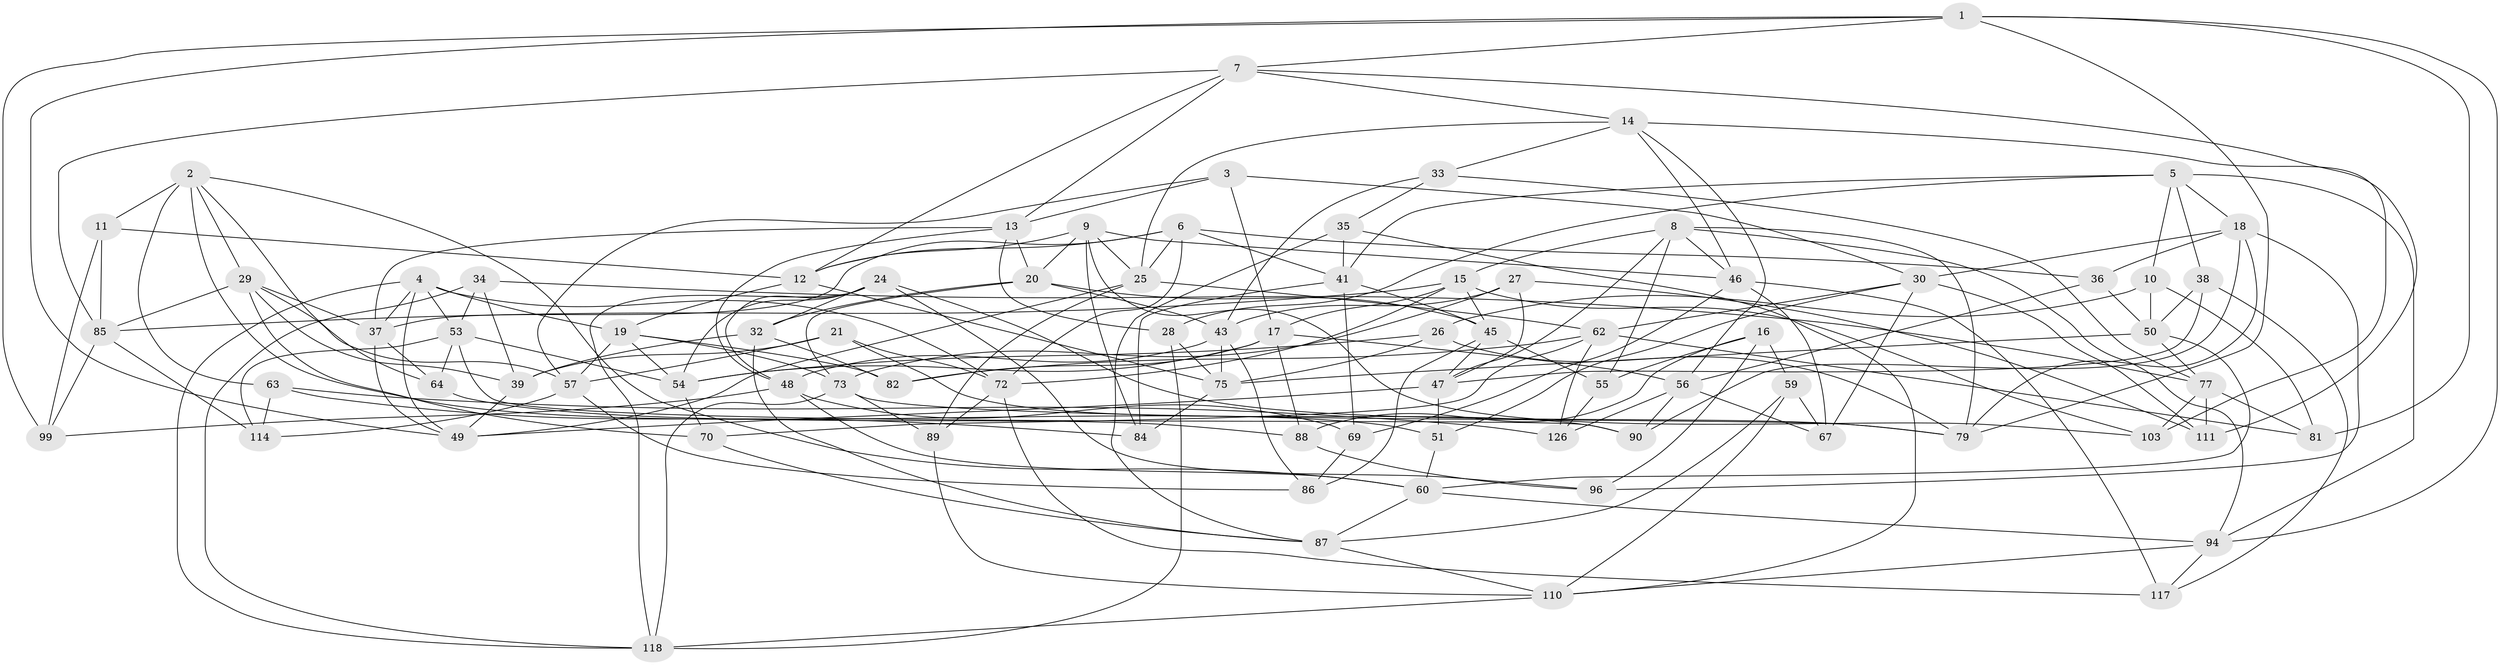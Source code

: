 // original degree distribution, {4: 1.0}
// Generated by graph-tools (version 1.1) at 2025/11/02/27/25 16:11:45]
// undirected, 82 vertices, 210 edges
graph export_dot {
graph [start="1"]
  node [color=gray90,style=filled];
  1 [super="+68"];
  2 [super="+61"];
  3;
  4 [super="+93"];
  5 [super="+44"];
  6 [super="+101"];
  7 [super="+42"];
  8 [super="+76"];
  9 [super="+71"];
  10;
  11;
  12 [super="+40"];
  13 [super="+98"];
  14 [super="+23"];
  15 [super="+22"];
  16;
  17 [super="+83"];
  18 [super="+109"];
  19 [super="+106"];
  20 [super="+127"];
  21;
  24 [super="+31"];
  25 [super="+122"];
  26;
  27;
  28;
  29 [super="+92"];
  30 [super="+58"];
  32 [super="+108"];
  33;
  34;
  35;
  36;
  37 [super="+52"];
  38;
  39 [super="+78"];
  41 [super="+66"];
  43 [super="+116"];
  45 [super="+113"];
  46 [super="+124"];
  47 [super="+97"];
  48 [super="+119"];
  49 [super="+115"];
  50 [super="+120"];
  51;
  53 [super="+104"];
  54 [super="+95"];
  55;
  56 [super="+105"];
  57 [super="+74"];
  59;
  60 [super="+91"];
  62 [super="+65"];
  63;
  64;
  67;
  69;
  70;
  72 [super="+80"];
  73 [super="+121"];
  75 [super="+102"];
  77 [super="+129"];
  79 [super="+112"];
  81;
  82;
  84;
  85 [super="+107"];
  86;
  87 [super="+100"];
  88;
  89;
  90;
  94 [super="+123"];
  96;
  99;
  103;
  110 [super="+125"];
  111;
  114;
  117;
  118 [super="+128"];
  126;
  1 -- 49;
  1 -- 7;
  1 -- 81;
  1 -- 99;
  1 -- 79;
  1 -- 94;
  2 -- 64;
  2 -- 11;
  2 -- 51;
  2 -- 60;
  2 -- 29;
  2 -- 63;
  3 -- 17;
  3 -- 30;
  3 -- 13;
  3 -- 57;
  4 -- 37;
  4 -- 19;
  4 -- 53;
  4 -- 118;
  4 -- 72;
  4 -- 49;
  5 -- 28;
  5 -- 10;
  5 -- 41;
  5 -- 38;
  5 -- 18;
  5 -- 94;
  6 -- 37;
  6 -- 36;
  6 -- 72;
  6 -- 41;
  6 -- 25;
  6 -- 12;
  7 -- 85;
  7 -- 13;
  7 -- 12;
  7 -- 111;
  7 -- 14;
  8 -- 47;
  8 -- 46;
  8 -- 55;
  8 -- 15;
  8 -- 79;
  8 -- 94;
  9 -- 12;
  9 -- 84;
  9 -- 25;
  9 -- 20;
  9 -- 46;
  9 -- 103;
  10 -- 81;
  10 -- 26;
  10 -- 50;
  11 -- 99;
  11 -- 85;
  11 -- 12;
  12 -- 19;
  12 -- 75;
  13 -- 28;
  13 -- 48;
  13 -- 20;
  13 -- 37;
  14 -- 33;
  14 -- 56;
  14 -- 25;
  14 -- 103;
  14 -- 46;
  15 -- 103;
  15 -- 45;
  15 -- 85;
  15 -- 72;
  15 -- 17;
  16 -- 59;
  16 -- 96;
  16 -- 55;
  16 -- 88;
  17 -- 56;
  17 -- 54;
  17 -- 88;
  17 -- 82;
  18 -- 90;
  18 -- 36;
  18 -- 96;
  18 -- 30;
  18 -- 79;
  19 -- 57;
  19 -- 73;
  19 -- 82;
  19 -- 54;
  20 -- 43;
  20 -- 45;
  20 -- 73;
  20 -- 32;
  21 -- 72;
  21 -- 90;
  21 -- 39;
  21 -- 57;
  24 -- 79;
  24 -- 96;
  24 -- 54;
  24 -- 118;
  24 -- 48;
  24 -- 32;
  25 -- 89;
  25 -- 62;
  25 -- 49;
  26 -- 54;
  26 -- 75;
  26 -- 79;
  27 -- 43;
  27 -- 73;
  27 -- 111;
  27 -- 47;
  28 -- 118;
  28 -- 75;
  29 -- 57;
  29 -- 85;
  29 -- 70;
  29 -- 37;
  29 -- 39;
  30 -- 62;
  30 -- 51;
  30 -- 67;
  30 -- 111;
  32 -- 87;
  32 -- 82;
  32 -- 39 [weight=2];
  33 -- 35;
  33 -- 77;
  33 -- 43;
  34 -- 39;
  34 -- 77;
  34 -- 118;
  34 -- 53;
  35 -- 87;
  35 -- 110;
  35 -- 41;
  36 -- 56;
  36 -- 50;
  37 -- 64;
  37 -- 49;
  38 -- 50;
  38 -- 117;
  38 -- 47;
  39 -- 49;
  41 -- 84;
  41 -- 69;
  41 -- 45;
  43 -- 86;
  43 -- 48;
  43 -- 75;
  45 -- 86;
  45 -- 55;
  45 -- 47;
  46 -- 69;
  46 -- 67;
  46 -- 117;
  47 -- 51;
  47 -- 49;
  48 -- 69;
  48 -- 99;
  48 -- 60;
  50 -- 75;
  50 -- 77;
  50 -- 60;
  51 -- 60;
  53 -- 90;
  53 -- 64;
  53 -- 54;
  53 -- 114;
  54 -- 70;
  55 -- 126;
  56 -- 90;
  56 -- 67;
  56 -- 126;
  57 -- 86;
  57 -- 114;
  59 -- 67;
  59 -- 87;
  59 -- 110;
  60 -- 87;
  60 -- 94;
  62 -- 81;
  62 -- 82;
  62 -- 126;
  62 -- 70;
  63 -- 126;
  63 -- 84;
  63 -- 114;
  64 -- 88;
  69 -- 86;
  70 -- 87;
  72 -- 89;
  72 -- 117;
  73 -- 79;
  73 -- 89;
  73 -- 118;
  75 -- 84;
  77 -- 103;
  77 -- 81;
  77 -- 111;
  85 -- 99;
  85 -- 114;
  87 -- 110;
  88 -- 96;
  89 -- 110;
  94 -- 117;
  94 -- 110;
  110 -- 118;
}
